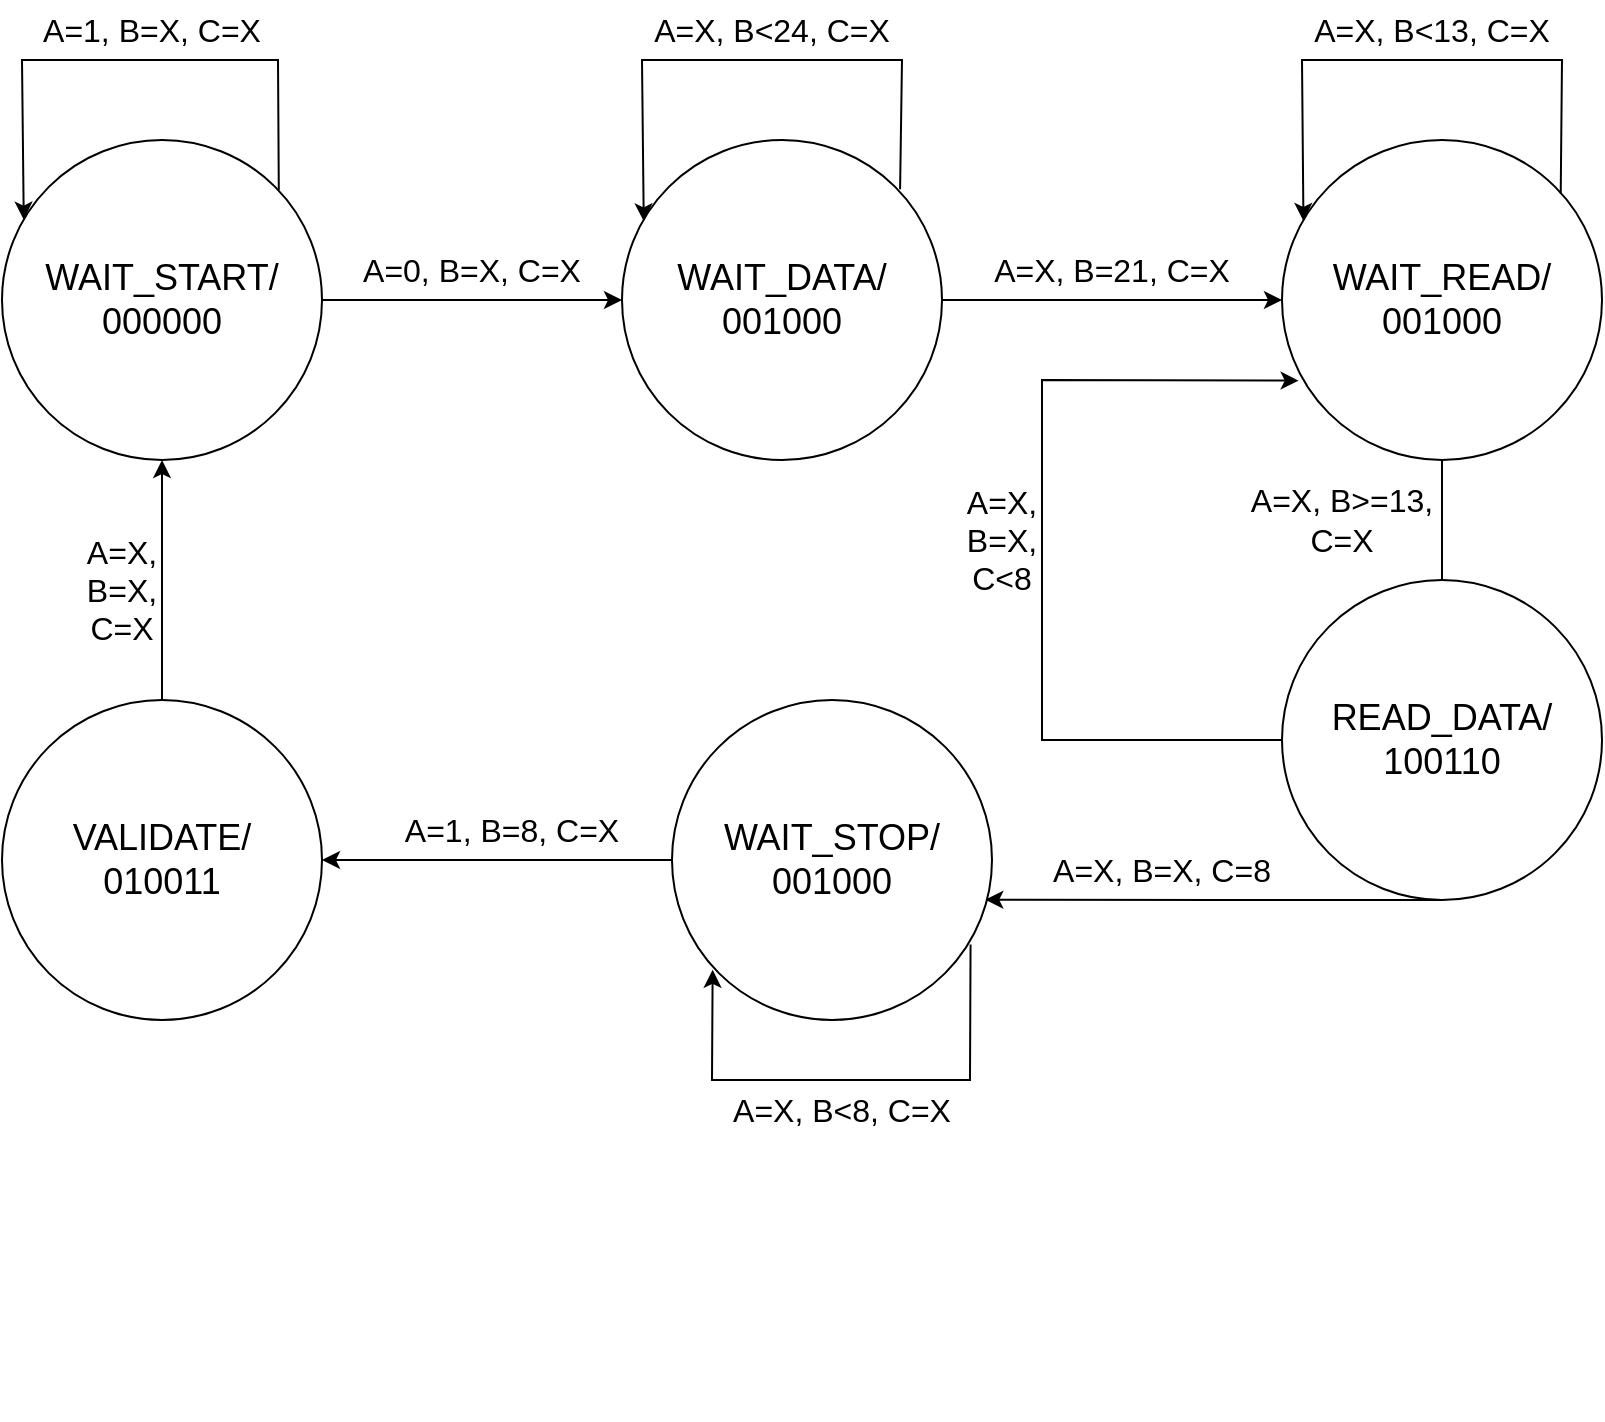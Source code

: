 <mxfile version="18.0.1" type="device"><diagram id="53_zhNYczVAOfRSvpEB7" name="Page-1"><mxGraphModel dx="1422" dy="752" grid="1" gridSize="10" guides="1" tooltips="1" connect="1" arrows="1" fold="1" page="1" pageScale="1" pageWidth="850" pageHeight="1100" math="0" shadow="0"><root><mxCell id="0"/><mxCell id="1" parent="0"/><mxCell id="RbnbPQMlFWWAQgAaUb6y-2" value="&lt;div&gt;&lt;font style=&quot;font-size: 18px&quot;&gt;WAIT_START/&lt;/font&gt;&lt;/div&gt;&lt;div&gt;&lt;font style=&quot;font-size: 18px&quot;&gt;000000&lt;br&gt;&lt;/font&gt;&lt;/div&gt;" style="ellipse;whiteSpace=wrap;html=1;aspect=fixed;" parent="1" vertex="1"><mxGeometry x="40" y="120" width="160" height="160" as="geometry"/></mxCell><mxCell id="RbnbPQMlFWWAQgAaUb6y-4" value="&lt;div&gt;&lt;font style=&quot;font-size: 18px&quot;&gt;WAIT_DATA/&lt;/font&gt;&lt;/div&gt;&lt;div&gt;&lt;font style=&quot;font-size: 18px&quot;&gt;001000&lt;br&gt;&lt;/font&gt;&lt;/div&gt;" style="ellipse;whiteSpace=wrap;html=1;aspect=fixed;" parent="1" vertex="1"><mxGeometry x="350" y="120" width="160" height="160" as="geometry"/></mxCell><mxCell id="RbnbPQMlFWWAQgAaUb6y-7" value="" style="endArrow=classic;html=1;rounded=0;entryX=0.068;entryY=0.249;entryDx=0;entryDy=0;entryPerimeter=0;exitX=0.865;exitY=0.157;exitDx=0;exitDy=0;exitPerimeter=0;" parent="1" source="RbnbPQMlFWWAQgAaUb6y-2" target="RbnbPQMlFWWAQgAaUb6y-2" edge="1"><mxGeometry width="50" height="50" relative="1" as="geometry"><mxPoint x="320" y="250" as="sourcePoint"/><mxPoint x="330" y="230" as="targetPoint"/><Array as="points"><mxPoint x="178" y="80"/><mxPoint x="50" y="80"/></Array></mxGeometry></mxCell><mxCell id="RbnbPQMlFWWAQgAaUb6y-8" value="&lt;div style=&quot;font-size: 16px&quot;&gt;&lt;font style=&quot;font-size: 16px&quot;&gt;A=1, B=X, C=X&lt;/font&gt;&lt;font style=&quot;font-size: 16px&quot;&gt;&lt;br&gt;&lt;/font&gt;&lt;/div&gt;" style="text;html=1;strokeColor=none;fillColor=none;align=center;verticalAlign=middle;whiteSpace=wrap;rounded=0;" parent="1" vertex="1"><mxGeometry x="50" y="50" width="130" height="30" as="geometry"/></mxCell><mxCell id="RbnbPQMlFWWAQgAaUb6y-16" value="" style="endArrow=classic;html=1;rounded=0;exitX=1;exitY=0.5;exitDx=0;exitDy=0;entryX=0;entryY=0.5;entryDx=0;entryDy=0;" parent="1" source="RbnbPQMlFWWAQgAaUb6y-2" target="RbnbPQMlFWWAQgAaUb6y-4" edge="1"><mxGeometry width="50" height="50" relative="1" as="geometry"><mxPoint x="300" y="270" as="sourcePoint"/><mxPoint x="350" y="220" as="targetPoint"/></mxGeometry></mxCell><mxCell id="dF52yKbdgbNJSPcEwh6j-1" value="&lt;div&gt;&lt;font style=&quot;font-size: 18px&quot;&gt;WAIT_READ/&lt;/font&gt;&lt;/div&gt;&lt;div&gt;&lt;font style=&quot;font-size: 18px&quot;&gt;001000&lt;br&gt;&lt;/font&gt;&lt;/div&gt;" style="ellipse;whiteSpace=wrap;html=1;aspect=fixed;" parent="1" vertex="1"><mxGeometry x="680" y="120" width="160" height="160" as="geometry"/></mxCell><mxCell id="dF52yKbdgbNJSPcEwh6j-3" value="" style="endArrow=classic;html=1;rounded=0;entryX=0.068;entryY=0.254;entryDx=0;entryDy=0;entryPerimeter=0;exitX=0.869;exitY=0.154;exitDx=0;exitDy=0;exitPerimeter=0;" parent="1" source="RbnbPQMlFWWAQgAaUb6y-4" target="RbnbPQMlFWWAQgAaUb6y-4" edge="1"><mxGeometry width="50" height="50" relative="1" as="geometry"><mxPoint x="488.4" y="145.12" as="sourcePoint"/><mxPoint x="360.88" y="159.84" as="targetPoint"/><Array as="points"><mxPoint x="490" y="80"/><mxPoint x="360" y="80"/></Array></mxGeometry></mxCell><mxCell id="dF52yKbdgbNJSPcEwh6j-4" value="&lt;font style=&quot;font-size: 16px&quot;&gt;A=X, B=21, C=X&lt;/font&gt;&lt;font style=&quot;font-size: 16px&quot;&gt;&lt;br&gt;&lt;/font&gt;" style="text;html=1;strokeColor=none;fillColor=none;align=center;verticalAlign=middle;whiteSpace=wrap;rounded=0;fontSize=18;rotation=0;" parent="1" vertex="1"><mxGeometry x="510" y="170" width="170" height="30" as="geometry"/></mxCell><mxCell id="dF52yKbdgbNJSPcEwh6j-5" value="" style="endArrow=classic;html=1;rounded=0;exitX=1;exitY=0.5;exitDx=0;exitDy=0;entryX=0;entryY=0.5;entryDx=0;entryDy=0;" parent="1" source="RbnbPQMlFWWAQgAaUb6y-4" target="dF52yKbdgbNJSPcEwh6j-1" edge="1"><mxGeometry width="50" height="50" relative="1" as="geometry"><mxPoint x="520" y="200" as="sourcePoint"/><mxPoint x="670" y="200" as="targetPoint"/></mxGeometry></mxCell><mxCell id="dF52yKbdgbNJSPcEwh6j-8" value="A=0, B=X, C=X" style="text;html=1;strokeColor=none;fillColor=none;align=center;verticalAlign=middle;whiteSpace=wrap;rounded=0;fontSize=16;" parent="1" vertex="1"><mxGeometry x="200" y="170" width="150" height="30" as="geometry"/></mxCell><mxCell id="dF52yKbdgbNJSPcEwh6j-9" value="A=X, B&amp;lt;24, C=X" style="text;html=1;strokeColor=none;fillColor=none;align=center;verticalAlign=middle;whiteSpace=wrap;rounded=0;fontSize=16;" parent="1" vertex="1"><mxGeometry x="340" y="50" width="170" height="30" as="geometry"/></mxCell><mxCell id="dF52yKbdgbNJSPcEwh6j-10" value="A=X, B&amp;lt;13, C=X" style="text;html=1;strokeColor=none;fillColor=none;align=center;verticalAlign=middle;whiteSpace=wrap;rounded=0;fontSize=16;" parent="1" vertex="1"><mxGeometry x="670" y="50" width="170" height="30" as="geometry"/></mxCell><mxCell id="dF52yKbdgbNJSPcEwh6j-11" value="" style="endArrow=classic;html=1;rounded=0;exitX=0.871;exitY=0.167;exitDx=0;exitDy=0;exitPerimeter=0;entryX=0.067;entryY=0.253;entryDx=0;entryDy=0;entryPerimeter=0;" parent="1" source="dF52yKbdgbNJSPcEwh6j-1" target="dF52yKbdgbNJSPcEwh6j-1" edge="1"><mxGeometry width="50" height="50" relative="1" as="geometry"><mxPoint x="819.04" y="144.64" as="sourcePoint"/><mxPoint x="691" y="160" as="targetPoint"/><Array as="points"><mxPoint x="820" y="80"/><mxPoint x="690" y="80"/></Array></mxGeometry></mxCell><mxCell id="dF52yKbdgbNJSPcEwh6j-12" value="&lt;div&gt;A=X, B&amp;gt;=13,&lt;/div&gt;&lt;div&gt;C=X&lt;/div&gt;" style="text;html=1;strokeColor=none;fillColor=none;align=center;verticalAlign=middle;whiteSpace=wrap;rounded=0;fontSize=16;" parent="1" vertex="1"><mxGeometry x="660" y="290" width="100" height="40" as="geometry"/></mxCell><mxCell id="dF52yKbdgbNJSPcEwh6j-13" value="" style="endArrow=classic;html=1;rounded=0;fontSize=16;exitX=0.5;exitY=1;exitDx=0;exitDy=0;startArrow=none;" parent="1" source="dF52yKbdgbNJSPcEwh6j-14" edge="1"><mxGeometry width="50" height="50" relative="1" as="geometry"><mxPoint x="750" y="350" as="sourcePoint"/><mxPoint x="760" y="400" as="targetPoint"/></mxGeometry></mxCell><mxCell id="dF52yKbdgbNJSPcEwh6j-15" value="&lt;div&gt;A=X, B=X, C=8&lt;/div&gt;" style="text;html=1;strokeColor=none;fillColor=none;align=center;verticalAlign=middle;whiteSpace=wrap;rounded=0;fontSize=16;" parent="1" vertex="1"><mxGeometry x="560" y="470" width="120" height="30" as="geometry"/></mxCell><mxCell id="dF52yKbdgbNJSPcEwh6j-18" value="&lt;div&gt;A=X,&lt;/div&gt;&lt;div&gt;B=X,&lt;/div&gt;&lt;div&gt;C&amp;lt;8&lt;/div&gt;" style="text;html=1;strokeColor=none;fillColor=none;align=center;verticalAlign=middle;whiteSpace=wrap;rounded=0;fontSize=16;" parent="1" vertex="1"><mxGeometry x="520" y="280" width="40" height="80" as="geometry"/></mxCell><mxCell id="dF52yKbdgbNJSPcEwh6j-19" value="" style="endArrow=classic;html=1;rounded=0;fontSize=16;exitX=0;exitY=0.5;exitDx=0;exitDy=0;entryX=0.052;entryY=0.752;entryDx=0;entryDy=0;entryPerimeter=0;" parent="1" source="dF52yKbdgbNJSPcEwh6j-14" target="dF52yKbdgbNJSPcEwh6j-1" edge="1"><mxGeometry width="50" height="50" relative="1" as="geometry"><mxPoint x="670" y="479.72" as="sourcePoint"/><mxPoint x="620" y="260" as="targetPoint"/><Array as="points"><mxPoint x="560" y="420"/><mxPoint x="560" y="240"/></Array></mxGeometry></mxCell><mxCell id="dF52yKbdgbNJSPcEwh6j-20" value="" style="endArrow=classic;html=1;rounded=0;fontSize=16;exitX=0.5;exitY=1;exitDx=0;exitDy=0;entryX=0.979;entryY=0.624;entryDx=0;entryDy=0;entryPerimeter=0;" parent="1" source="dF52yKbdgbNJSPcEwh6j-14" target="dF52yKbdgbNJSPcEwh6j-21" edge="1"><mxGeometry width="50" height="50" relative="1" as="geometry"><mxPoint x="760" y="590" as="sourcePoint"/><mxPoint x="540" y="560" as="targetPoint"/><Array as="points"><mxPoint x="650" y="500"/></Array></mxGeometry></mxCell><mxCell id="dF52yKbdgbNJSPcEwh6j-21" value="&lt;div&gt;&lt;font style=&quot;font-size: 18px&quot;&gt;WAIT_STOP/&lt;/font&gt;&lt;/div&gt;&lt;div&gt;&lt;font style=&quot;font-size: 18px&quot;&gt;001000&lt;br&gt;&lt;/font&gt;&lt;/div&gt;" style="ellipse;whiteSpace=wrap;html=1;aspect=fixed;" parent="1" vertex="1"><mxGeometry x="375" y="400" width="160" height="160" as="geometry"/></mxCell><mxCell id="dF52yKbdgbNJSPcEwh6j-23" value="" style="endArrow=classic;html=1;rounded=0;exitX=0.933;exitY=0.764;exitDx=0;exitDy=0;exitPerimeter=0;entryX=0.127;entryY=0.843;entryDx=0;entryDy=0;entryPerimeter=0;" parent="1" source="dF52yKbdgbNJSPcEwh6j-21" target="dF52yKbdgbNJSPcEwh6j-21" edge="1"><mxGeometry width="50" height="50" relative="1" as="geometry"><mxPoint x="590" y="690" as="sourcePoint"/><mxPoint x="460" y="710" as="targetPoint"/><Array as="points"><mxPoint x="524" y="590"/><mxPoint x="395" y="590"/></Array></mxGeometry></mxCell><mxCell id="dF52yKbdgbNJSPcEwh6j-24" value="&amp;nbsp;" style="text;whiteSpace=wrap;html=1;fontSize=16;" parent="1" vertex="1"><mxGeometry x="630" y="730" width="30" height="30" as="geometry"/></mxCell><mxCell id="dF52yKbdgbNJSPcEwh6j-25" value="&lt;div&gt;A=X, B&amp;lt;8, C=X&lt;/div&gt;" style="text;html=1;strokeColor=none;fillColor=none;align=center;verticalAlign=middle;whiteSpace=wrap;rounded=0;fontSize=16;" parent="1" vertex="1"><mxGeometry x="390" y="590" width="140" height="30" as="geometry"/></mxCell><mxCell id="dF52yKbdgbNJSPcEwh6j-26" value="" style="endArrow=classic;html=1;rounded=0;fontSize=16;exitX=0;exitY=0.5;exitDx=0;exitDy=0;entryX=1;entryY=0.5;entryDx=0;entryDy=0;" parent="1" source="dF52yKbdgbNJSPcEwh6j-21" target="dF52yKbdgbNJSPcEwh6j-27" edge="1"><mxGeometry width="50" height="50" relative="1" as="geometry"><mxPoint x="390" y="639.71" as="sourcePoint"/><mxPoint x="320" y="640" as="targetPoint"/></mxGeometry></mxCell><mxCell id="dF52yKbdgbNJSPcEwh6j-27" value="&lt;div&gt;&lt;font style=&quot;font-size: 18px&quot;&gt;VALIDATE/&lt;/font&gt;&lt;/div&gt;&lt;div&gt;&lt;font style=&quot;font-size: 18px&quot;&gt;010011&lt;br&gt;&lt;/font&gt;&lt;/div&gt;" style="ellipse;whiteSpace=wrap;html=1;aspect=fixed;" parent="1" vertex="1"><mxGeometry x="40" y="400" width="160" height="160" as="geometry"/></mxCell><mxCell id="dF52yKbdgbNJSPcEwh6j-30" value="&lt;div&gt;A=1, B=8, C=X&lt;/div&gt;" style="text;html=1;strokeColor=none;fillColor=none;align=center;verticalAlign=middle;whiteSpace=wrap;rounded=0;fontSize=16;" parent="1" vertex="1"><mxGeometry x="230" y="450" width="130" height="30" as="geometry"/></mxCell><mxCell id="dF52yKbdgbNJSPcEwh6j-31" value="" style="endArrow=classic;html=1;rounded=0;fontSize=16;exitX=0.5;exitY=0;exitDx=0;exitDy=0;entryX=0.5;entryY=1;entryDx=0;entryDy=0;" parent="1" source="dF52yKbdgbNJSPcEwh6j-27" target="RbnbPQMlFWWAQgAaUb6y-2" edge="1"><mxGeometry width="50" height="50" relative="1" as="geometry"><mxPoint x="100" y="450" as="sourcePoint"/><mxPoint x="100" y="290" as="targetPoint"/></mxGeometry></mxCell><mxCell id="dF52yKbdgbNJSPcEwh6j-14" value="&lt;div&gt;&lt;font style=&quot;font-size: 18px&quot;&gt;READ_DATA/&lt;/font&gt;&lt;/div&gt;&lt;div&gt;&lt;font style=&quot;font-size: 18px&quot;&gt;100110&lt;br&gt;&lt;/font&gt;&lt;/div&gt;" style="ellipse;whiteSpace=wrap;html=1;aspect=fixed;" parent="1" vertex="1"><mxGeometry x="680" y="340" width="160" height="160" as="geometry"/></mxCell><mxCell id="dF52yKbdgbNJSPcEwh6j-32" value="" style="endArrow=none;html=1;rounded=0;fontSize=16;exitX=0.5;exitY=1;exitDx=0;exitDy=0;" parent="1" source="dF52yKbdgbNJSPcEwh6j-1" target="dF52yKbdgbNJSPcEwh6j-14" edge="1"><mxGeometry width="50" height="50" relative="1" as="geometry"><mxPoint x="760" y="280" as="sourcePoint"/><mxPoint x="760" y="400" as="targetPoint"/></mxGeometry></mxCell><mxCell id="gvr_2-ACfLvoENJP1KXd-2" value="&lt;div&gt;A=X,&lt;/div&gt;&lt;div&gt;B=X,&lt;/div&gt;&lt;div&gt;C=X&lt;/div&gt;" style="text;html=1;strokeColor=none;fillColor=none;align=center;verticalAlign=middle;whiteSpace=wrap;rounded=0;fontSize=16;" vertex="1" parent="1"><mxGeometry x="80" y="290" width="40" height="110" as="geometry"/></mxCell></root></mxGraphModel></diagram></mxfile>